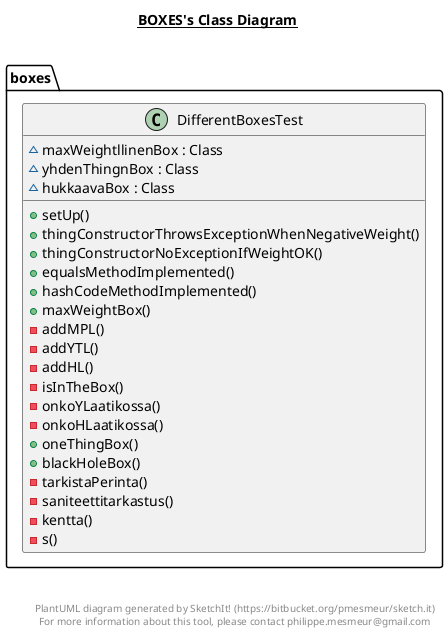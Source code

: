 @startuml

title __BOXES's Class Diagram__\n

  package boxes {
    class DifferentBoxesTest {
        ~ maxWeightllinenBox : Class
        ~ yhdenThingnBox : Class
        ~ hukkaavaBox : Class
        + setUp()
        + thingConstructorThrowsExceptionWhenNegativeWeight()
        + thingConstructorNoExceptionIfWeightOK()
        + equalsMethodImplemented()
        + hashCodeMethodImplemented()
        + maxWeightBox()
        - addMPL()
        - addYTL()
        - addHL()
        - isInTheBox()
        - onkoYLaatikossa()
        - onkoHLaatikossa()
        + oneThingBox()
        + blackHoleBox()
        - tarkistaPerinta()
        - saniteettitarkastus()
        - kentta()
        - s()
    }
  }
  



right footer


PlantUML diagram generated by SketchIt! (https://bitbucket.org/pmesmeur/sketch.it)
For more information about this tool, please contact philippe.mesmeur@gmail.com
endfooter

@enduml
